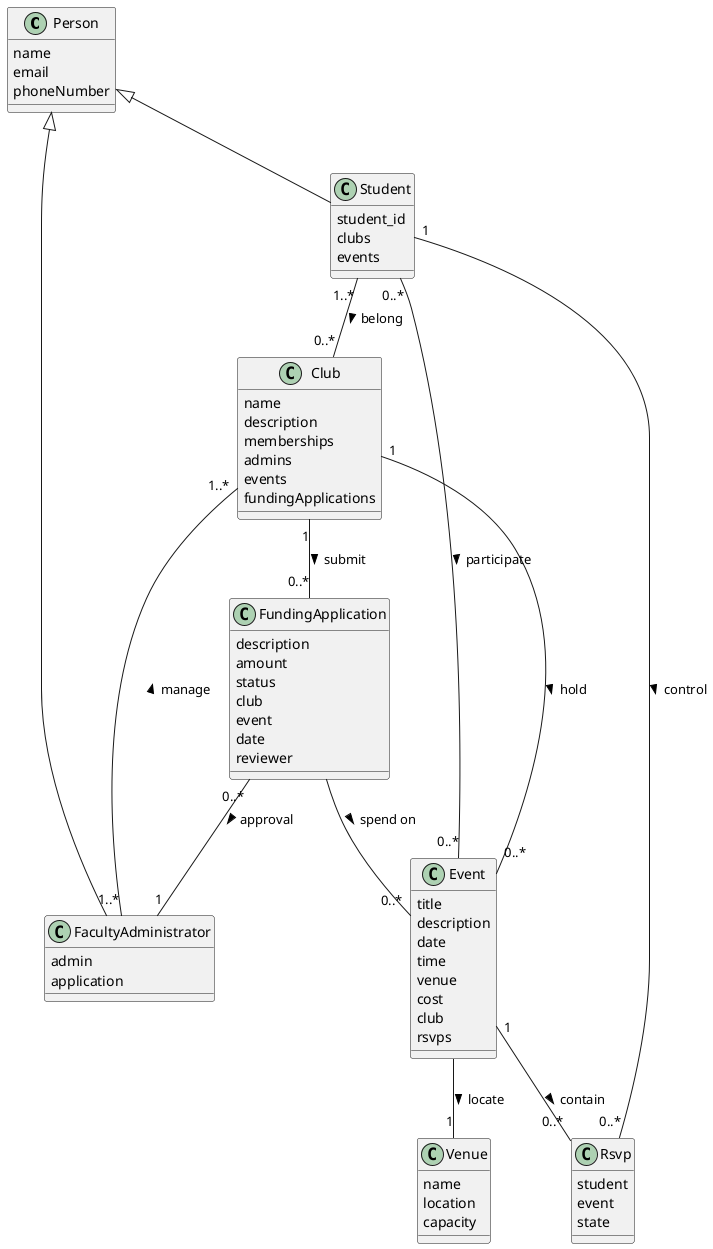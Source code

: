 @startuml 123
class Person{
    name
    email
    phoneNumber
}

class Student{
    student_id
    clubs
    events
}

class FacultyAdministrator{
    admin
    application
}

class Club{
    name
    description
    memberships
    admins
    events
    fundingApplications
}

class Venue{
    name
    location
    capacity
}

class Event{
    title
    description
    date
    time
    venue
    cost
    club
    rsvps
}

class FundingApplication{
    description
    amount
    status
    club
    event
    date
    reviewer
}

class Rsvp{
    student
    event
    state
}
Person <|-- Student
Person <|-- FacultyAdministrator
Student "1..*" -- "0..*" Club : belong >
FundingApplication "0..*"--"1" FacultyAdministrator: approval >
Club "1" -- "0..*" Event : hold >
Event  -- "1" Venue : locate >
Student "1" -- "0..*" Rsvp : control >
Event "1" -- "0..*" Rsvp : contain >
Club "1"--"0..*" FundingApplication : submit >
Student "0..*"--"0..*" Event: participate >
FundingApplication  -- "0..*" Event : spend on >
FacultyAdministrator "1..*" -- "1..*" Club : manage >
@enduml